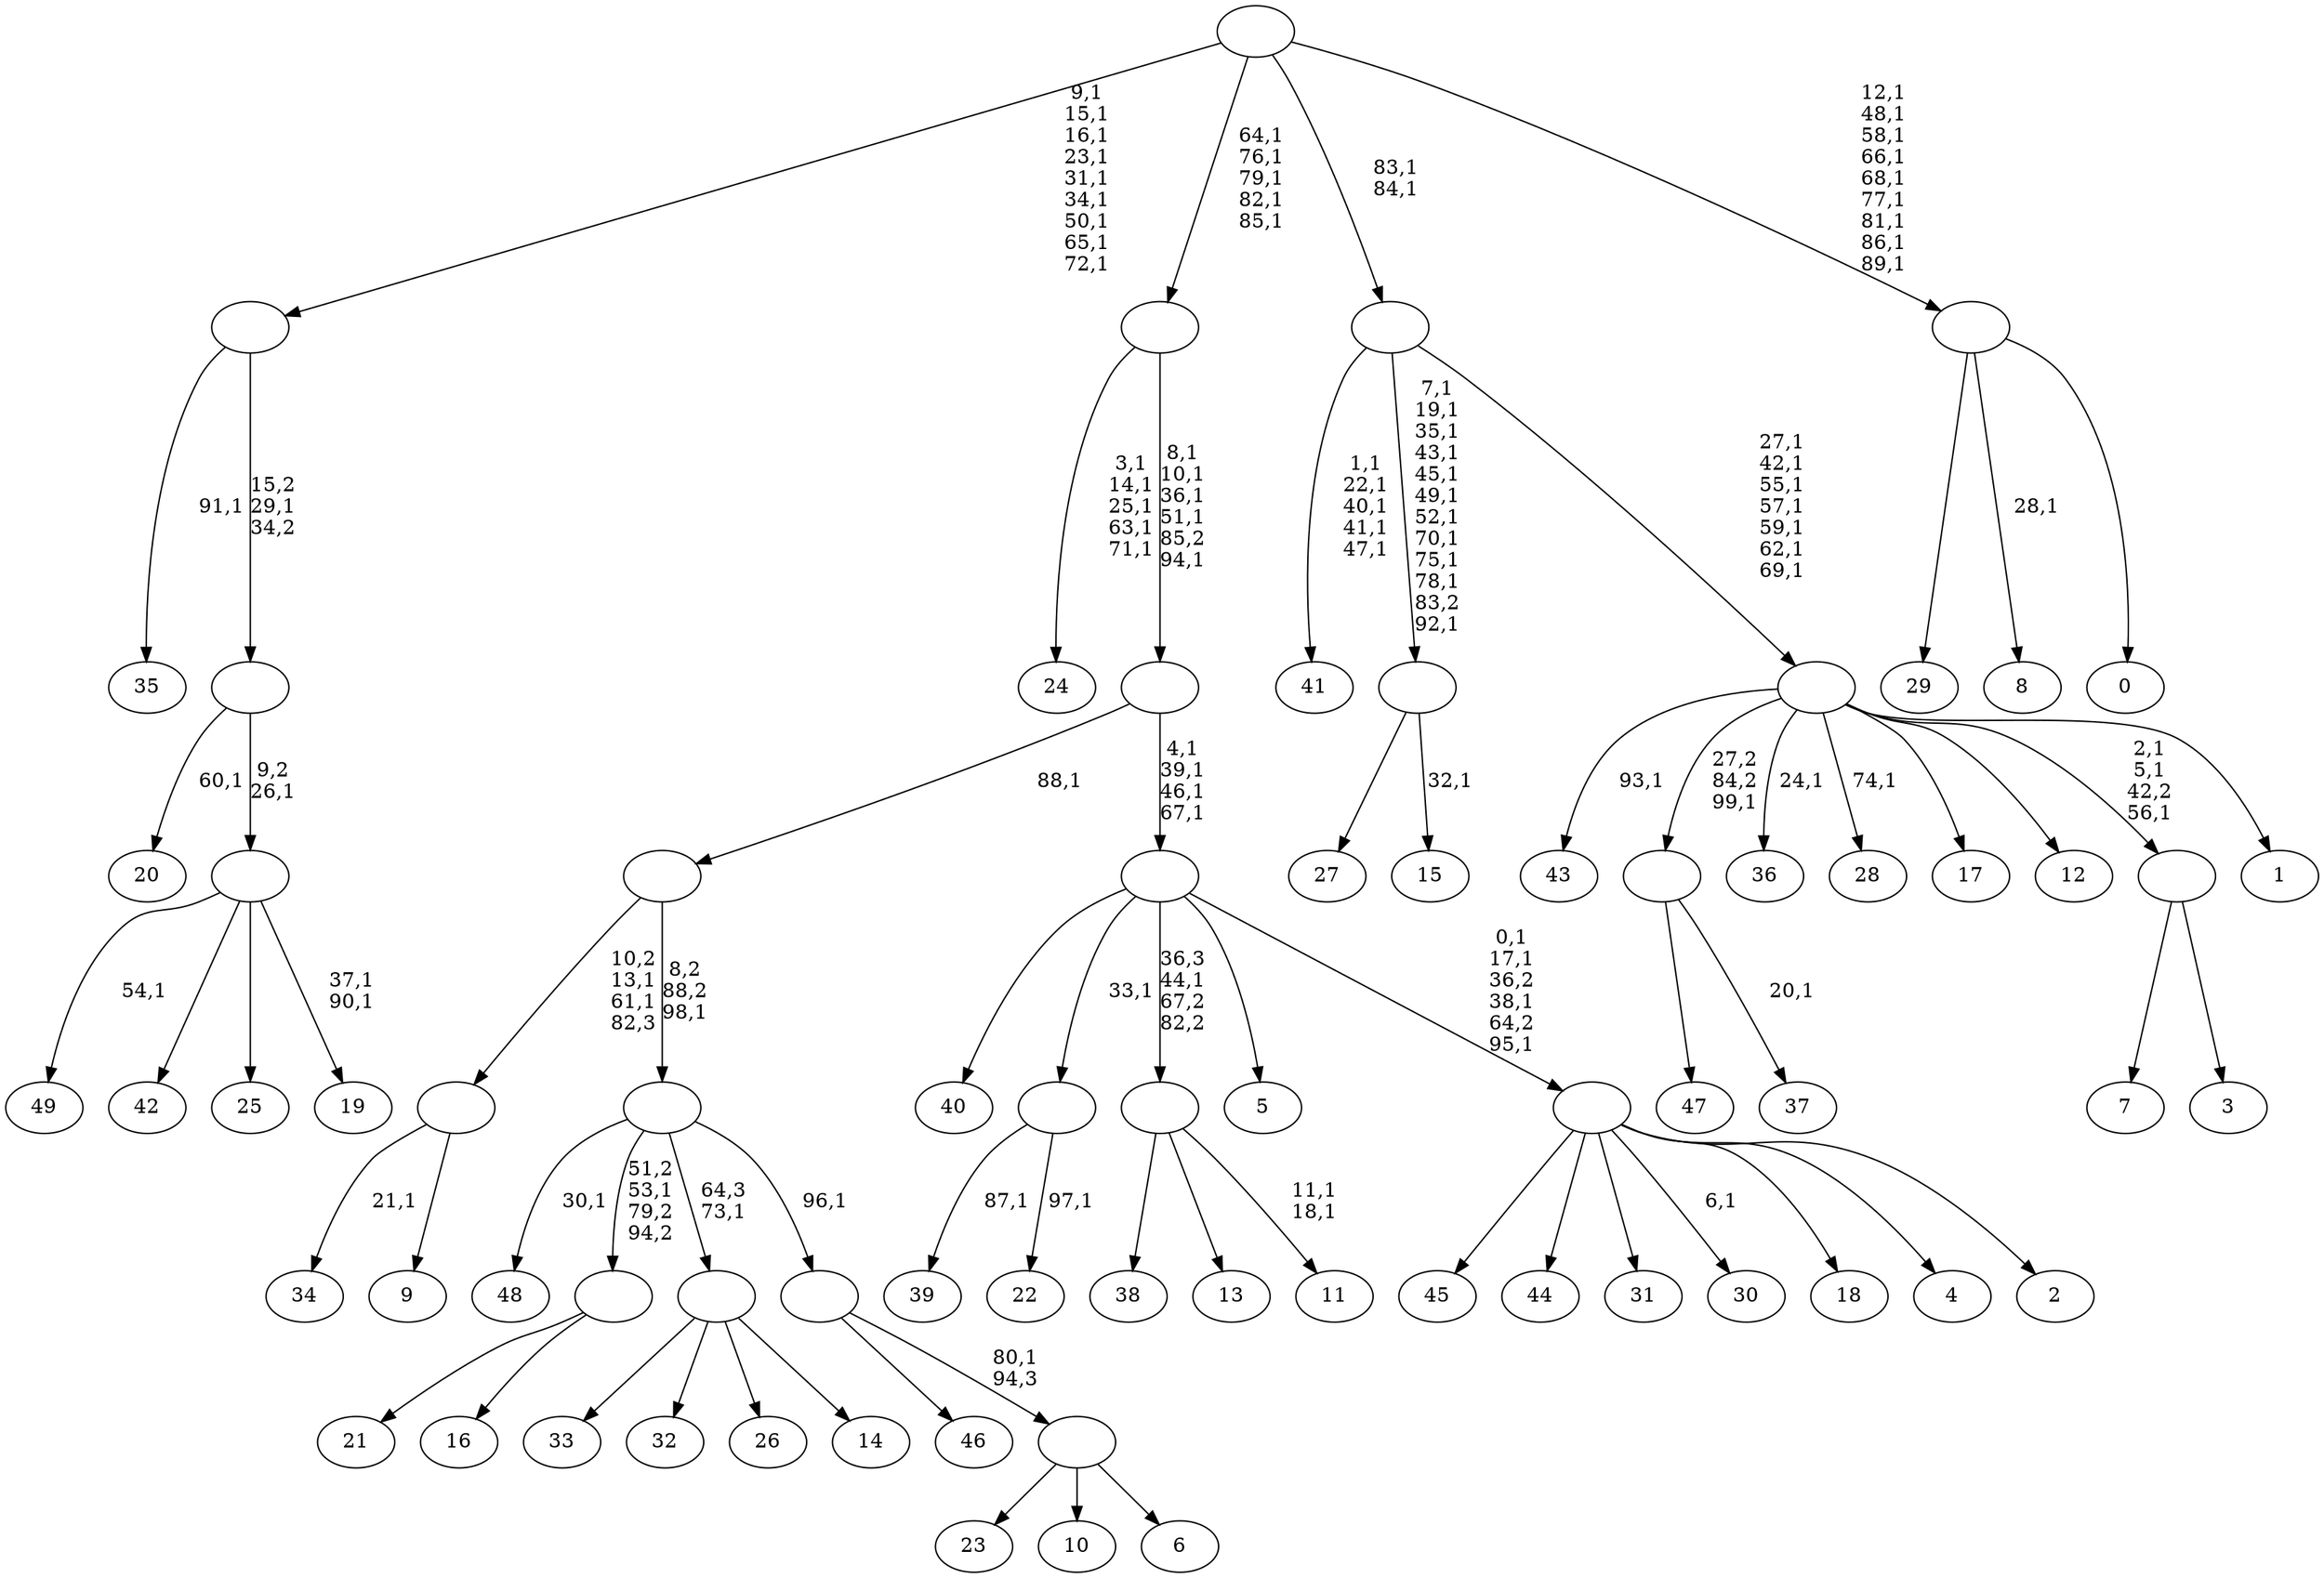 digraph T {
	150 [label="49"]
	148 [label="48"]
	146 [label="47"]
	145 [label="46"]
	144 [label="45"]
	143 [label="44"]
	142 [label="43"]
	140 [label="42"]
	139 [label="41"]
	133 [label="40"]
	132 [label="39"]
	130 [label="38"]
	129 [label="37"]
	127 [label=""]
	126 [label="36"]
	124 [label="35"]
	122 [label="34"]
	120 [label="33"]
	119 [label="32"]
	118 [label="31"]
	117 [label="30"]
	115 [label="29"]
	114 [label="28"]
	112 [label="27"]
	111 [label="26"]
	110 [label="25"]
	109 [label="24"]
	103 [label="23"]
	102 [label="22"]
	100 [label=""]
	99 [label="21"]
	98 [label="20"]
	96 [label="19"]
	93 [label=""]
	92 [label=""]
	91 [label=""]
	82 [label="18"]
	81 [label="17"]
	80 [label="16"]
	79 [label=""]
	78 [label="15"]
	76 [label=""]
	65 [label="14"]
	64 [label=""]
	63 [label="13"]
	62 [label="12"]
	61 [label="11"]
	58 [label=""]
	57 [label="10"]
	56 [label="9"]
	55 [label=""]
	53 [label="8"]
	51 [label="7"]
	50 [label="6"]
	49 [label=""]
	48 [label=""]
	47 [label=""]
	46 [label=""]
	45 [label="5"]
	44 [label="4"]
	43 [label="3"]
	42 [label=""]
	39 [label="2"]
	38 [label=""]
	34 [label=""]
	30 [label=""]
	25 [label=""]
	20 [label="1"]
	19 [label=""]
	12 [label=""]
	10 [label="0"]
	9 [label=""]
	0 [label=""]
	127 -> 129 [label="20,1"]
	127 -> 146 [label=""]
	100 -> 102 [label="97,1"]
	100 -> 132 [label="87,1"]
	93 -> 96 [label="37,1\n90,1"]
	93 -> 150 [label="54,1"]
	93 -> 140 [label=""]
	93 -> 110 [label=""]
	92 -> 98 [label="60,1"]
	92 -> 93 [label="9,2\n26,1"]
	91 -> 124 [label="91,1"]
	91 -> 92 [label="15,2\n29,1\n34,2"]
	79 -> 99 [label=""]
	79 -> 80 [label=""]
	76 -> 78 [label="32,1"]
	76 -> 112 [label=""]
	64 -> 120 [label=""]
	64 -> 119 [label=""]
	64 -> 111 [label=""]
	64 -> 65 [label=""]
	58 -> 61 [label="11,1\n18,1"]
	58 -> 130 [label=""]
	58 -> 63 [label=""]
	55 -> 122 [label="21,1"]
	55 -> 56 [label=""]
	49 -> 103 [label=""]
	49 -> 57 [label=""]
	49 -> 50 [label=""]
	48 -> 145 [label=""]
	48 -> 49 [label="80,1\n94,3"]
	47 -> 148 [label="30,1"]
	47 -> 79 [label="51,2\n53,1\n79,2\n94,2"]
	47 -> 64 [label="64,3\n73,1"]
	47 -> 48 [label="96,1"]
	46 -> 55 [label="10,2\n13,1\n61,1\n82,3"]
	46 -> 47 [label="8,2\n88,2\n98,1"]
	42 -> 51 [label=""]
	42 -> 43 [label=""]
	38 -> 117 [label="6,1"]
	38 -> 144 [label=""]
	38 -> 143 [label=""]
	38 -> 118 [label=""]
	38 -> 82 [label=""]
	38 -> 44 [label=""]
	38 -> 39 [label=""]
	34 -> 38 [label="0,1\n17,1\n36,2\n38,1\n64,2\n95,1"]
	34 -> 133 [label=""]
	34 -> 100 [label="33,1"]
	34 -> 58 [label="36,3\n44,1\n67,2\n82,2"]
	34 -> 45 [label=""]
	30 -> 34 [label="4,1\n39,1\n46,1\n67,1"]
	30 -> 46 [label="88,1"]
	25 -> 30 [label="8,1\n10,1\n36,1\n51,1\n85,2\n94,1"]
	25 -> 109 [label="3,1\n14,1\n25,1\n63,1\n71,1"]
	19 -> 42 [label="2,1\n5,1\n42,2\n56,1"]
	19 -> 114 [label="74,1"]
	19 -> 126 [label="24,1"]
	19 -> 142 [label="93,1"]
	19 -> 127 [label="27,2\n84,2\n99,1"]
	19 -> 81 [label=""]
	19 -> 62 [label=""]
	19 -> 20 [label=""]
	12 -> 19 [label="27,1\n42,1\n55,1\n57,1\n59,1\n62,1\n69,1"]
	12 -> 76 [label="7,1\n19,1\n35,1\n43,1\n45,1\n49,1\n52,1\n70,1\n75,1\n78,1\n83,2\n92,1"]
	12 -> 139 [label="1,1\n22,1\n40,1\n41,1\n47,1"]
	9 -> 53 [label="28,1"]
	9 -> 115 [label=""]
	9 -> 10 [label=""]
	0 -> 9 [label="12,1\n48,1\n58,1\n66,1\n68,1\n77,1\n81,1\n86,1\n89,1"]
	0 -> 12 [label="83,1\n84,1"]
	0 -> 25 [label="64,1\n76,1\n79,1\n82,1\n85,1"]
	0 -> 91 [label="9,1\n15,1\n16,1\n23,1\n31,1\n34,1\n50,1\n65,1\n72,1"]
}
